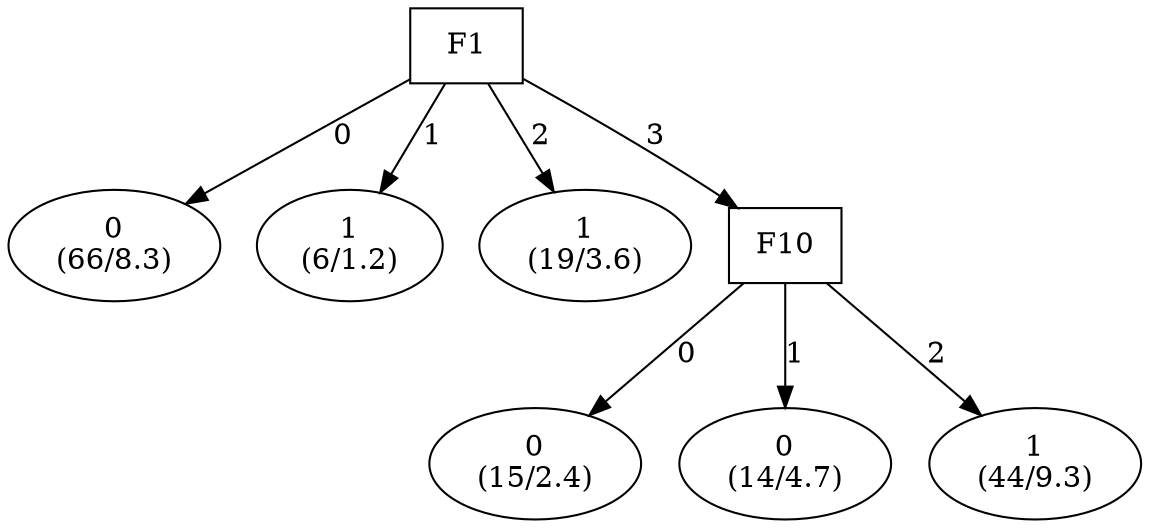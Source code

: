 digraph YaDT {
n0 [ shape=box, label="F1\n"]
n0 -> n1 [label="0"]
n1 [ shape=ellipse, label="0\n(66/8.3)"]
n0 -> n2 [label="1"]
n2 [ shape=ellipse, label="1\n(6/1.2)"]
n0 -> n3 [label="2"]
n3 [ shape=ellipse, label="1\n(19/3.6)"]
n0 -> n4 [label="3"]
n4 [ shape=box, label="F10\n"]
n4 -> n5 [label="0"]
n5 [ shape=ellipse, label="0\n(15/2.4)"]
n4 -> n6 [label="1"]
n6 [ shape=ellipse, label="0\n(14/4.7)"]
n4 -> n7 [label="2"]
n7 [ shape=ellipse, label="1\n(44/9.3)"]
}
